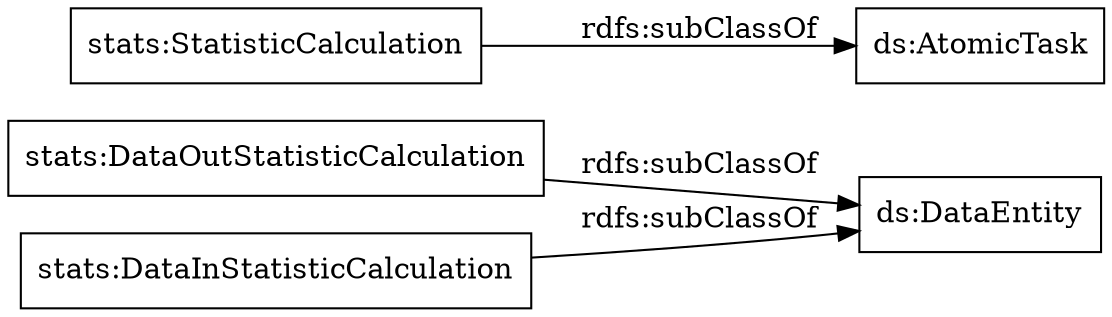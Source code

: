 digraph ar2dtool_diagram { 
rankdir=LR;
size="1000"
node [shape = rectangle, color="black"]; "stats:DataOutStatisticCalculation" "stats:DataInStatisticCalculation" "stats:StatisticCalculation" ; /*classes style*/
	"stats:DataInStatisticCalculation" -> "ds:DataEntity" [ label = "rdfs:subClassOf" ];
	"stats:StatisticCalculation" -> "ds:AtomicTask" [ label = "rdfs:subClassOf" ];
	"stats:DataOutStatisticCalculation" -> "ds:DataEntity" [ label = "rdfs:subClassOf" ];

}
